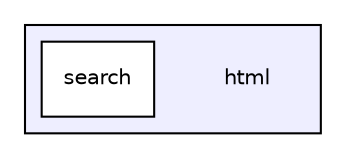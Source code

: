 digraph "html" {
  compound=true
  node [ fontsize="10", fontname="Helvetica"];
  edge [ labelfontsize="10", labelfontname="Helvetica"];
  subgraph clusterdir_1592ba7515d40cd5ff0647c0ff197723 {
    graph [ bgcolor="#eeeeff", pencolor="black", label="" URL="dir_1592ba7515d40cd5ff0647c0ff197723.html"];
    dir_1592ba7515d40cd5ff0647c0ff197723 [shape=plaintext label="html"];
    dir_3547e809949dc90e0eb9d94442a3b197 [shape=box label="search" color="black" fillcolor="white" style="filled" URL="dir_3547e809949dc90e0eb9d94442a3b197.html"];
  }
}
